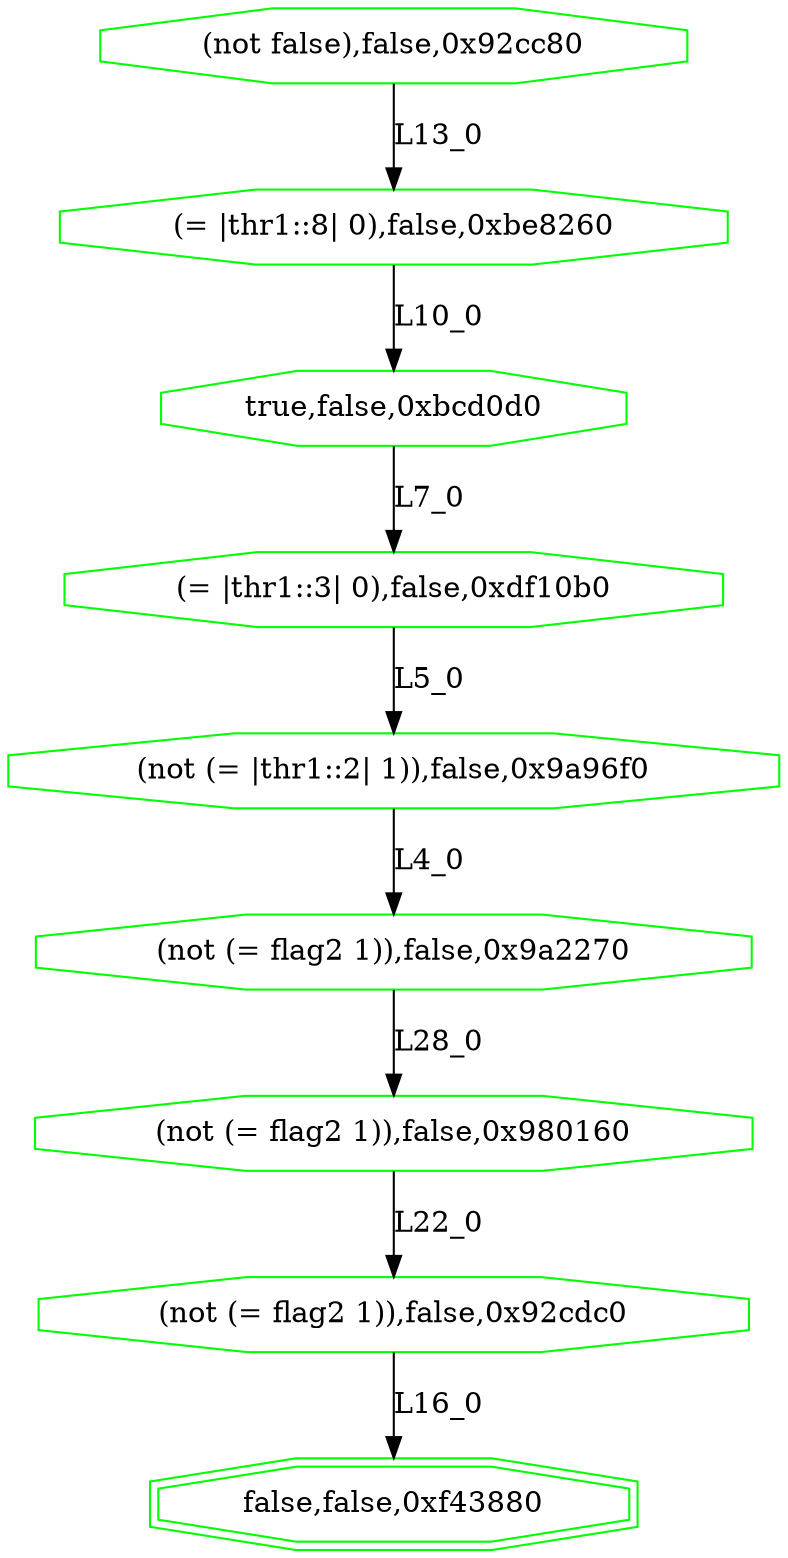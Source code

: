 digraph G {
0[label="(not false),false,0x92cc80", color=green,shape=octagon];
1[label="(= |thr1::8| 0),false,0xbe8260", color=green,shape=octagon];
2[label="true,false,0xbcd0d0", color=green,shape=octagon];
3[label="(= |thr1::3| 0),false,0xdf10b0", color=green,shape=octagon];
4[label="(not (= |thr1::2| 1)),false,0x9a96f0", color=green,shape=octagon];
5[label="(not (= flag2 1)),false,0x9a2270", color=green,shape=octagon];
6[label="(not (= flag2 1)),false,0x980160", color=green,shape=octagon];
7[label="(not (= flag2 1)),false,0x92cdc0", color=green,shape=octagon];
8[label="false,false,0xf43880", color=green,shape=doubleoctagon];
0->1 [label="L13_0"];
1->2 [label="L10_0"];
2->3 [label="L7_0"];
3->4 [label="L5_0"];
4->5 [label="L4_0"];
5->6 [label="L28_0"];
6->7 [label="L22_0"];
7->8 [label="L16_0"];
}
